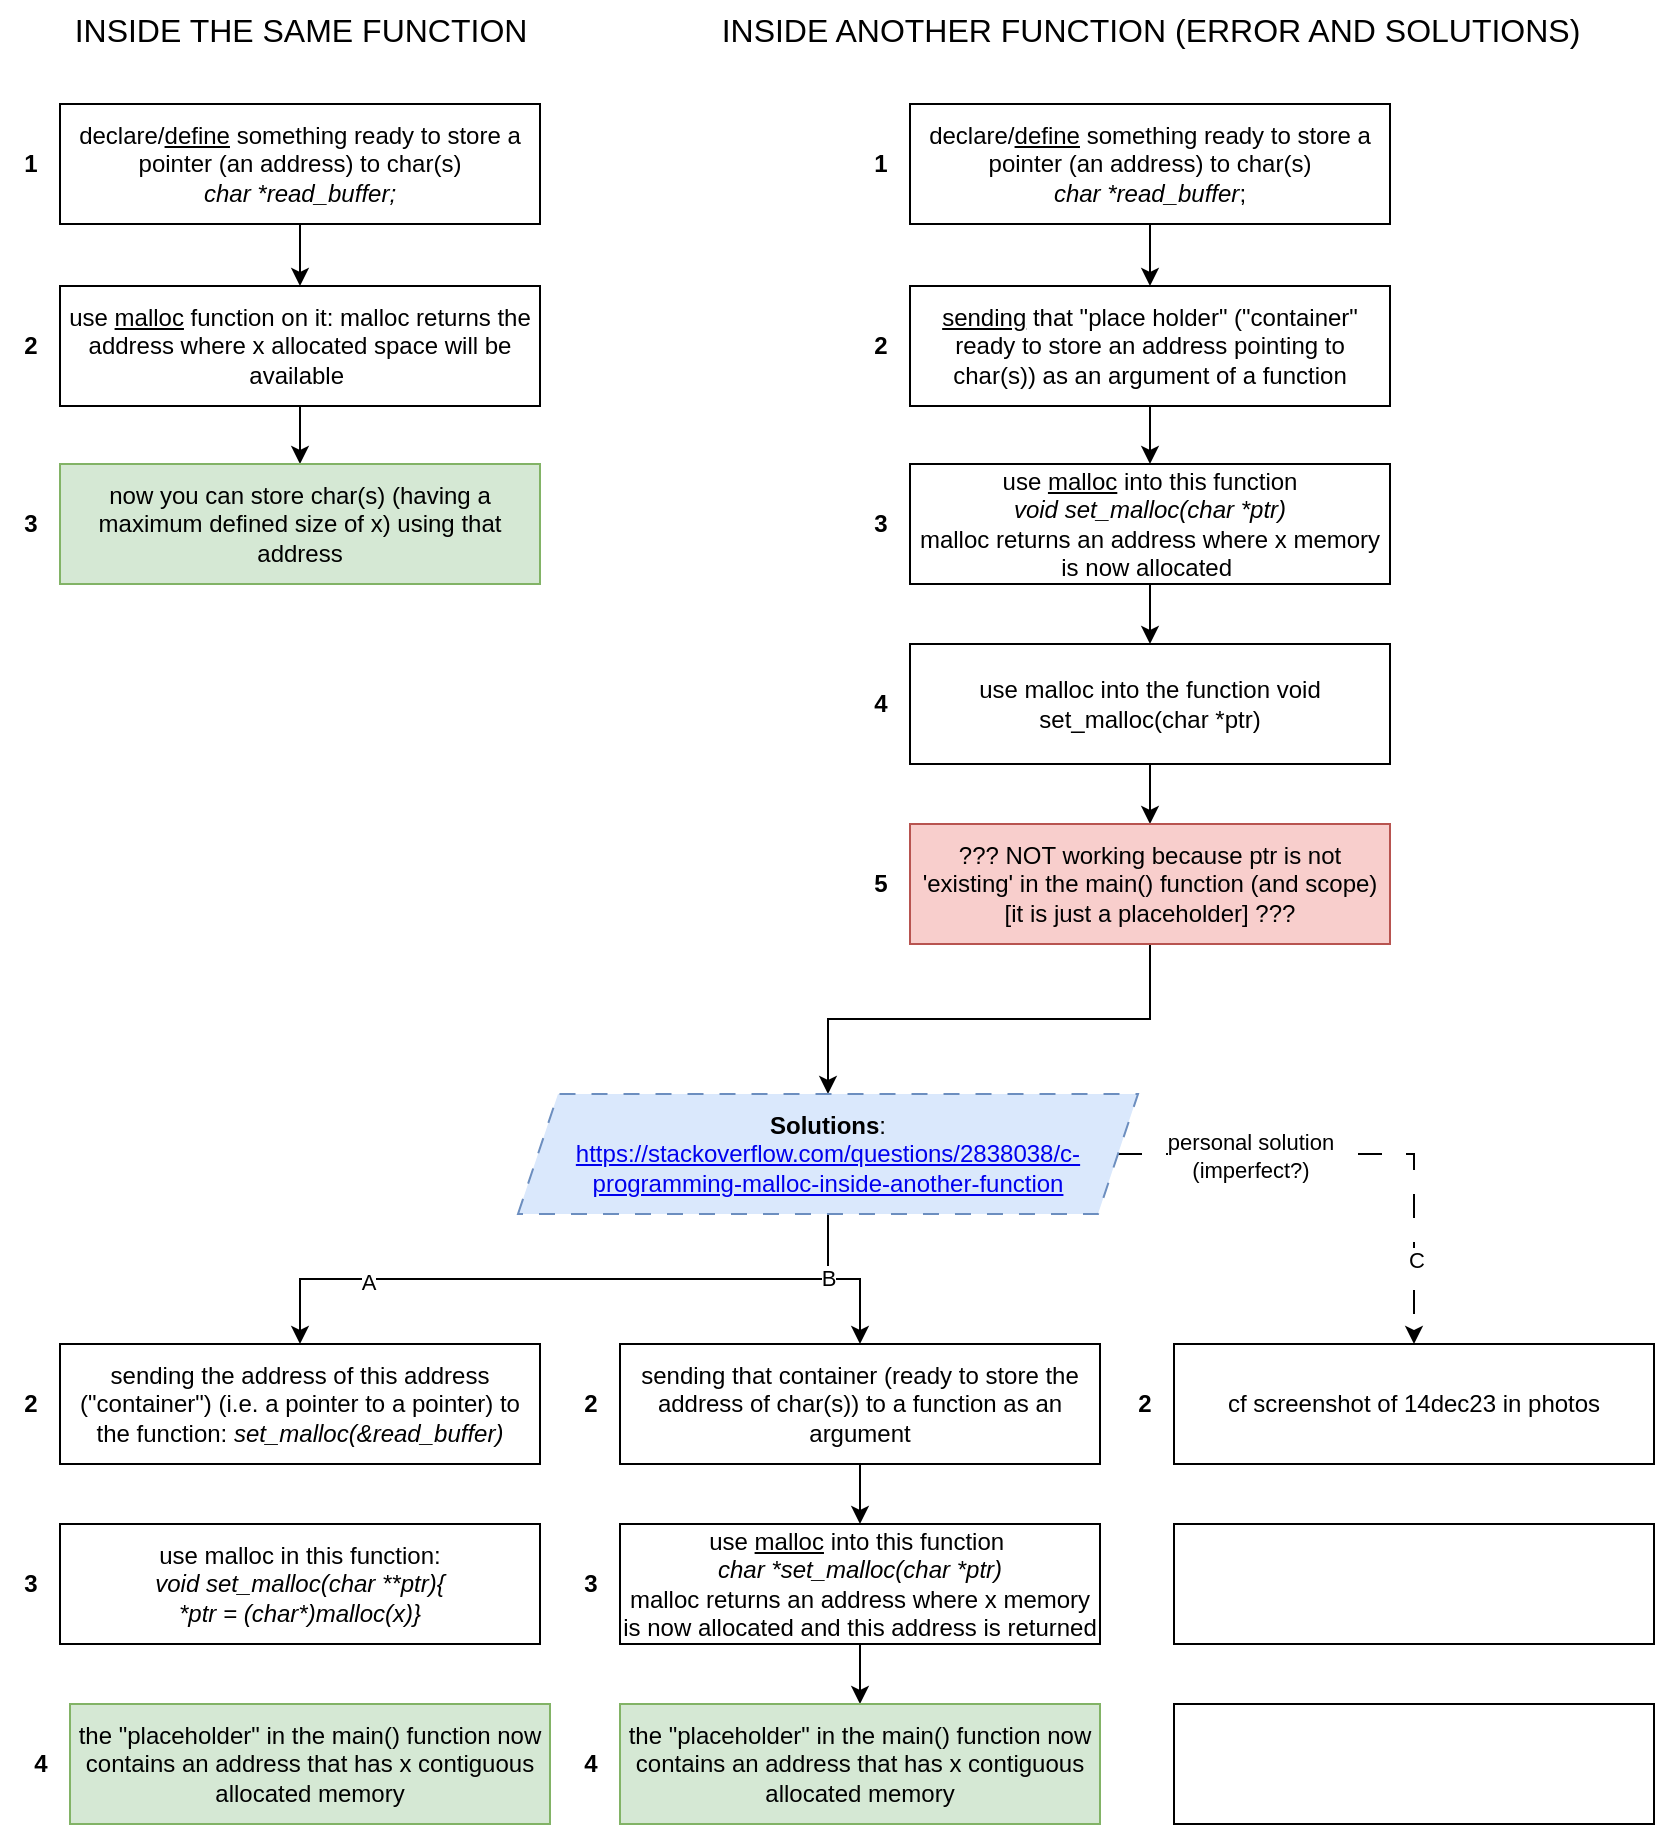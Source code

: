 <mxfile version="22.1.8" type="github">
  <diagram id="C5RBs43oDa-KdzZeNtuy" name="Page-1">
    <mxGraphModel dx="1242" dy="907" grid="1" gridSize="10" guides="1" tooltips="1" connect="1" arrows="1" fold="1" page="1" pageScale="1" pageWidth="827" pageHeight="1169" math="0" shadow="0">
      <root>
        <mxCell id="WIyWlLk6GJQsqaUBKTNV-0" />
        <mxCell id="WIyWlLk6GJQsqaUBKTNV-1" parent="WIyWlLk6GJQsqaUBKTNV-0" />
        <mxCell id="2JYnC2IdUpsd8ku6Hx6w-43" style="edgeStyle=orthogonalEdgeStyle;rounded=0;orthogonalLoop=1;jettySize=auto;html=1;" edge="1" parent="WIyWlLk6GJQsqaUBKTNV-1" source="2JYnC2IdUpsd8ku6Hx6w-0" target="2JYnC2IdUpsd8ku6Hx6w-3">
          <mxGeometry relative="1" as="geometry" />
        </mxCell>
        <mxCell id="2JYnC2IdUpsd8ku6Hx6w-0" value="declare/&lt;u&gt;define&lt;/u&gt; something ready to store a pointer (an address) to char(s)&lt;br&gt;&lt;i&gt;char *read_buffer;&lt;/i&gt;" style="whiteSpace=wrap;html=1;" vertex="1" parent="WIyWlLk6GJQsqaUBKTNV-1">
          <mxGeometry x="30" y="60" width="240" height="60" as="geometry" />
        </mxCell>
        <mxCell id="2JYnC2IdUpsd8ku6Hx6w-2" value="&lt;b&gt;1&lt;/b&gt;" style="text;html=1;align=center;verticalAlign=middle;resizable=0;points=[];autosize=1;strokeColor=none;fillColor=none;" vertex="1" parent="WIyWlLk6GJQsqaUBKTNV-1">
          <mxGeometry y="75" width="30" height="30" as="geometry" />
        </mxCell>
        <mxCell id="2JYnC2IdUpsd8ku6Hx6w-44" style="edgeStyle=orthogonalEdgeStyle;rounded=0;orthogonalLoop=1;jettySize=auto;html=1;" edge="1" parent="WIyWlLk6GJQsqaUBKTNV-1" source="2JYnC2IdUpsd8ku6Hx6w-3" target="2JYnC2IdUpsd8ku6Hx6w-7">
          <mxGeometry relative="1" as="geometry" />
        </mxCell>
        <mxCell id="2JYnC2IdUpsd8ku6Hx6w-3" value="use &lt;u&gt;malloc&lt;/u&gt; function on it: malloc returns the address where x allocated space will be available&amp;nbsp;" style="whiteSpace=wrap;html=1;" vertex="1" parent="WIyWlLk6GJQsqaUBKTNV-1">
          <mxGeometry x="30" y="151" width="240" height="60" as="geometry" />
        </mxCell>
        <mxCell id="2JYnC2IdUpsd8ku6Hx6w-4" value="&lt;b&gt;2&lt;/b&gt;" style="text;html=1;align=center;verticalAlign=middle;resizable=0;points=[];autosize=1;strokeColor=none;fillColor=none;" vertex="1" parent="WIyWlLk6GJQsqaUBKTNV-1">
          <mxGeometry y="166" width="30" height="30" as="geometry" />
        </mxCell>
        <mxCell id="2JYnC2IdUpsd8ku6Hx6w-6" value="&lt;font style=&quot;font-size: 16px;&quot;&gt;INSIDE THE SAME FUNCTION&lt;/font&gt;" style="text;html=1;align=center;verticalAlign=middle;resizable=0;points=[];autosize=1;strokeColor=none;fillColor=none;" vertex="1" parent="WIyWlLk6GJQsqaUBKTNV-1">
          <mxGeometry x="25" y="8" width="250" height="30" as="geometry" />
        </mxCell>
        <mxCell id="2JYnC2IdUpsd8ku6Hx6w-7" value="now you can store char(s) (having a maximum defined size of x) using that address" style="whiteSpace=wrap;html=1;fillColor=#d5e8d4;strokeColor=#82b366;" vertex="1" parent="WIyWlLk6GJQsqaUBKTNV-1">
          <mxGeometry x="30" y="240" width="240" height="60" as="geometry" />
        </mxCell>
        <mxCell id="2JYnC2IdUpsd8ku6Hx6w-8" value="&lt;b&gt;3&lt;/b&gt;" style="text;html=1;align=center;verticalAlign=middle;resizable=0;points=[];autosize=1;strokeColor=none;fillColor=none;" vertex="1" parent="WIyWlLk6GJQsqaUBKTNV-1">
          <mxGeometry y="255" width="30" height="30" as="geometry" />
        </mxCell>
        <mxCell id="2JYnC2IdUpsd8ku6Hx6w-38" style="edgeStyle=orthogonalEdgeStyle;rounded=0;orthogonalLoop=1;jettySize=auto;html=1;" edge="1" parent="WIyWlLk6GJQsqaUBKTNV-1" source="2JYnC2IdUpsd8ku6Hx6w-13" target="2JYnC2IdUpsd8ku6Hx6w-15">
          <mxGeometry relative="1" as="geometry" />
        </mxCell>
        <mxCell id="2JYnC2IdUpsd8ku6Hx6w-13" value="declare/&lt;u&gt;define&lt;/u&gt; something ready to store a pointer (an address) to char(s)&lt;br&gt;&lt;i&gt;char&lt;/i&gt;&lt;span style=&quot;white-space: pre;&quot;&gt;&lt;i&gt;&amp;nbsp;*read_buffer&lt;/i&gt;;&lt;/span&gt;" style="whiteSpace=wrap;html=1;" vertex="1" parent="WIyWlLk6GJQsqaUBKTNV-1">
          <mxGeometry x="455" y="60" width="240" height="60" as="geometry" />
        </mxCell>
        <mxCell id="2JYnC2IdUpsd8ku6Hx6w-14" value="&lt;b&gt;1&lt;/b&gt;" style="text;html=1;align=center;verticalAlign=middle;resizable=0;points=[];autosize=1;strokeColor=none;fillColor=none;" vertex="1" parent="WIyWlLk6GJQsqaUBKTNV-1">
          <mxGeometry x="425" y="75" width="30" height="30" as="geometry" />
        </mxCell>
        <mxCell id="2JYnC2IdUpsd8ku6Hx6w-39" style="edgeStyle=orthogonalEdgeStyle;rounded=0;orthogonalLoop=1;jettySize=auto;html=1;" edge="1" parent="WIyWlLk6GJQsqaUBKTNV-1" source="2JYnC2IdUpsd8ku6Hx6w-15" target="2JYnC2IdUpsd8ku6Hx6w-18">
          <mxGeometry relative="1" as="geometry" />
        </mxCell>
        <mxCell id="2JYnC2IdUpsd8ku6Hx6w-15" value="&lt;u&gt;sending&lt;/u&gt; that &quot;place holder&quot; (&quot;container&quot; ready to store an address pointing to char(s)) as an argument of a function" style="whiteSpace=wrap;html=1;" vertex="1" parent="WIyWlLk6GJQsqaUBKTNV-1">
          <mxGeometry x="455" y="151" width="240" height="60" as="geometry" />
        </mxCell>
        <mxCell id="2JYnC2IdUpsd8ku6Hx6w-16" value="&lt;b&gt;2&lt;/b&gt;" style="text;html=1;align=center;verticalAlign=middle;resizable=0;points=[];autosize=1;strokeColor=none;fillColor=none;" vertex="1" parent="WIyWlLk6GJQsqaUBKTNV-1">
          <mxGeometry x="425" y="166" width="30" height="30" as="geometry" />
        </mxCell>
        <mxCell id="2JYnC2IdUpsd8ku6Hx6w-17" value="&lt;font style=&quot;font-size: 16px;&quot;&gt;INSIDE ANOTHER FUNCTION (ERROR AND SOLUTIONS)&lt;/font&gt;" style="text;html=1;align=center;verticalAlign=middle;resizable=0;points=[];autosize=1;strokeColor=none;fillColor=none;" vertex="1" parent="WIyWlLk6GJQsqaUBKTNV-1">
          <mxGeometry x="350" y="8" width="450" height="30" as="geometry" />
        </mxCell>
        <mxCell id="2JYnC2IdUpsd8ku6Hx6w-41" style="edgeStyle=orthogonalEdgeStyle;rounded=0;orthogonalLoop=1;jettySize=auto;html=1;" edge="1" parent="WIyWlLk6GJQsqaUBKTNV-1" source="2JYnC2IdUpsd8ku6Hx6w-18" target="2JYnC2IdUpsd8ku6Hx6w-20">
          <mxGeometry relative="1" as="geometry" />
        </mxCell>
        <mxCell id="2JYnC2IdUpsd8ku6Hx6w-18" value="use &lt;u&gt;malloc&lt;/u&gt; into this function &lt;br&gt;&lt;i&gt;void set_malloc(char *ptr)&lt;br&gt;&lt;/i&gt;malloc returns an address where x memory is now allocated&amp;nbsp;" style="whiteSpace=wrap;html=1;" vertex="1" parent="WIyWlLk6GJQsqaUBKTNV-1">
          <mxGeometry x="455" y="240" width="240" height="60" as="geometry" />
        </mxCell>
        <mxCell id="2JYnC2IdUpsd8ku6Hx6w-19" value="&lt;b&gt;3&lt;/b&gt;" style="text;html=1;align=center;verticalAlign=middle;resizable=0;points=[];autosize=1;strokeColor=none;fillColor=none;" vertex="1" parent="WIyWlLk6GJQsqaUBKTNV-1">
          <mxGeometry x="425" y="255" width="30" height="30" as="geometry" />
        </mxCell>
        <mxCell id="2JYnC2IdUpsd8ku6Hx6w-42" style="edgeStyle=orthogonalEdgeStyle;rounded=0;orthogonalLoop=1;jettySize=auto;html=1;" edge="1" parent="WIyWlLk6GJQsqaUBKTNV-1" source="2JYnC2IdUpsd8ku6Hx6w-20" target="2JYnC2IdUpsd8ku6Hx6w-22">
          <mxGeometry relative="1" as="geometry" />
        </mxCell>
        <mxCell id="2JYnC2IdUpsd8ku6Hx6w-20" value="use malloc into the function void set_malloc(char *ptr)" style="whiteSpace=wrap;html=1;" vertex="1" parent="WIyWlLk6GJQsqaUBKTNV-1">
          <mxGeometry x="455" y="330" width="240" height="60" as="geometry" />
        </mxCell>
        <mxCell id="2JYnC2IdUpsd8ku6Hx6w-21" value="&lt;b&gt;4&lt;/b&gt;" style="text;html=1;align=center;verticalAlign=middle;resizable=0;points=[];autosize=1;strokeColor=none;fillColor=none;" vertex="1" parent="WIyWlLk6GJQsqaUBKTNV-1">
          <mxGeometry x="425" y="345" width="30" height="30" as="geometry" />
        </mxCell>
        <mxCell id="2JYnC2IdUpsd8ku6Hx6w-26" style="edgeStyle=orthogonalEdgeStyle;rounded=0;orthogonalLoop=1;jettySize=auto;html=1;entryX=0.5;entryY=0;entryDx=0;entryDy=0;" edge="1" parent="WIyWlLk6GJQsqaUBKTNV-1" source="2JYnC2IdUpsd8ku6Hx6w-22" target="2JYnC2IdUpsd8ku6Hx6w-25">
          <mxGeometry relative="1" as="geometry" />
        </mxCell>
        <mxCell id="2JYnC2IdUpsd8ku6Hx6w-22" value="??? NOT working because ptr is not &#39;existing&#39; in the main() function (and scope) [it is just a placeholder] ???" style="whiteSpace=wrap;html=1;fillColor=#f8cecc;strokeColor=#b85450;" vertex="1" parent="WIyWlLk6GJQsqaUBKTNV-1">
          <mxGeometry x="455" y="420" width="240" height="60" as="geometry" />
        </mxCell>
        <mxCell id="2JYnC2IdUpsd8ku6Hx6w-23" value="&lt;b&gt;5&lt;/b&gt;" style="text;html=1;align=center;verticalAlign=middle;resizable=0;points=[];autosize=1;strokeColor=none;fillColor=none;" vertex="1" parent="WIyWlLk6GJQsqaUBKTNV-1">
          <mxGeometry x="425" y="435" width="30" height="30" as="geometry" />
        </mxCell>
        <mxCell id="2JYnC2IdUpsd8ku6Hx6w-27" style="edgeStyle=orthogonalEdgeStyle;rounded=0;orthogonalLoop=1;jettySize=auto;html=1;" edge="1" parent="WIyWlLk6GJQsqaUBKTNV-1" source="2JYnC2IdUpsd8ku6Hx6w-25" target="2JYnC2IdUpsd8ku6Hx6w-30">
          <mxGeometry relative="1" as="geometry">
            <mxPoint x="110" y="680" as="targetPoint" />
          </mxGeometry>
        </mxCell>
        <mxCell id="2JYnC2IdUpsd8ku6Hx6w-33" value="A" style="edgeLabel;html=1;align=center;verticalAlign=middle;resizable=0;points=[];" vertex="1" connectable="0" parent="2JYnC2IdUpsd8ku6Hx6w-27">
          <mxGeometry x="0.598" relative="1" as="geometry">
            <mxPoint y="1" as="offset" />
          </mxGeometry>
        </mxCell>
        <mxCell id="2JYnC2IdUpsd8ku6Hx6w-28" style="edgeStyle=orthogonalEdgeStyle;rounded=0;orthogonalLoop=1;jettySize=auto;html=1;" edge="1" parent="WIyWlLk6GJQsqaUBKTNV-1" source="2JYnC2IdUpsd8ku6Hx6w-25" target="2JYnC2IdUpsd8ku6Hx6w-31">
          <mxGeometry relative="1" as="geometry">
            <mxPoint x="414" y="680" as="targetPoint" />
          </mxGeometry>
        </mxCell>
        <mxCell id="2JYnC2IdUpsd8ku6Hx6w-34" value="B" style="edgeLabel;html=1;align=center;verticalAlign=middle;resizable=0;points=[];" vertex="1" connectable="0" parent="2JYnC2IdUpsd8ku6Hx6w-28">
          <mxGeometry x="-0.206" relative="1" as="geometry">
            <mxPoint as="offset" />
          </mxGeometry>
        </mxCell>
        <mxCell id="2JYnC2IdUpsd8ku6Hx6w-29" style="edgeStyle=orthogonalEdgeStyle;rounded=0;orthogonalLoop=1;jettySize=auto;html=1;dashed=1;dashPattern=12 12;" edge="1" parent="WIyWlLk6GJQsqaUBKTNV-1" source="2JYnC2IdUpsd8ku6Hx6w-25" target="2JYnC2IdUpsd8ku6Hx6w-32">
          <mxGeometry relative="1" as="geometry">
            <mxPoint x="720" y="680" as="targetPoint" />
          </mxGeometry>
        </mxCell>
        <mxCell id="2JYnC2IdUpsd8ku6Hx6w-35" value="C" style="edgeLabel;html=1;align=center;verticalAlign=middle;resizable=0;points=[];" vertex="1" connectable="0" parent="2JYnC2IdUpsd8ku6Hx6w-29">
          <mxGeometry x="0.649" y="1" relative="1" as="geometry">
            <mxPoint as="offset" />
          </mxGeometry>
        </mxCell>
        <mxCell id="2JYnC2IdUpsd8ku6Hx6w-49" value="personal solution&lt;br&gt;(imperfect?)" style="edgeLabel;html=1;align=center;verticalAlign=middle;resizable=0;points=[];" vertex="1" connectable="0" parent="2JYnC2IdUpsd8ku6Hx6w-29">
          <mxGeometry x="-0.462" y="-1" relative="1" as="geometry">
            <mxPoint as="offset" />
          </mxGeometry>
        </mxCell>
        <mxCell id="2JYnC2IdUpsd8ku6Hx6w-25" value="&lt;font style=&quot;font-size: 12px;&quot;&gt;&lt;b&gt;Solutions&lt;/b&gt;:&lt;br&gt;&lt;a href=&quot;https://stackoverflow.com/questions/2838038/c-programming-malloc-inside-another-function&quot;&gt;https://stackoverflow.com/questions/2838038/c-programming-malloc-inside-another-function&lt;/a&gt;&lt;/font&gt;" style="shape=parallelogram;perimeter=parallelogramPerimeter;whiteSpace=wrap;html=1;fixedSize=1;dashed=1;dashPattern=8 8;fillColor=#dae8fc;strokeColor=#6c8ebf;" vertex="1" parent="WIyWlLk6GJQsqaUBKTNV-1">
          <mxGeometry x="259" y="555" width="310" height="60" as="geometry" />
        </mxCell>
        <mxCell id="2JYnC2IdUpsd8ku6Hx6w-30" value="sending the address of this address (&quot;container&quot;) (i.e. a pointer to a pointer) to the function: &lt;i&gt;set_malloc(&amp;amp;read_buffer)&lt;/i&gt;" style="whiteSpace=wrap;html=1;" vertex="1" parent="WIyWlLk6GJQsqaUBKTNV-1">
          <mxGeometry x="30" y="680" width="240" height="60" as="geometry" />
        </mxCell>
        <mxCell id="2JYnC2IdUpsd8ku6Hx6w-37" style="edgeStyle=orthogonalEdgeStyle;rounded=0;orthogonalLoop=1;jettySize=auto;html=1;" edge="1" parent="WIyWlLk6GJQsqaUBKTNV-1" source="2JYnC2IdUpsd8ku6Hx6w-31" target="2JYnC2IdUpsd8ku6Hx6w-36">
          <mxGeometry relative="1" as="geometry" />
        </mxCell>
        <mxCell id="2JYnC2IdUpsd8ku6Hx6w-31" value="sending that container (ready to store the address of char(s)) to a function as an argument" style="whiteSpace=wrap;html=1;" vertex="1" parent="WIyWlLk6GJQsqaUBKTNV-1">
          <mxGeometry x="310" y="680" width="240" height="60" as="geometry" />
        </mxCell>
        <mxCell id="2JYnC2IdUpsd8ku6Hx6w-32" value="cf screenshot of 14dec23 in photos" style="whiteSpace=wrap;html=1;" vertex="1" parent="WIyWlLk6GJQsqaUBKTNV-1">
          <mxGeometry x="587" y="680" width="240" height="60" as="geometry" />
        </mxCell>
        <mxCell id="2JYnC2IdUpsd8ku6Hx6w-46" style="edgeStyle=orthogonalEdgeStyle;rounded=0;orthogonalLoop=1;jettySize=auto;html=1;" edge="1" parent="WIyWlLk6GJQsqaUBKTNV-1" source="2JYnC2IdUpsd8ku6Hx6w-36" target="2JYnC2IdUpsd8ku6Hx6w-45">
          <mxGeometry relative="1" as="geometry" />
        </mxCell>
        <mxCell id="2JYnC2IdUpsd8ku6Hx6w-36" value="use&amp;nbsp;&lt;u style=&quot;border-color: var(--border-color);&quot;&gt;malloc&lt;/u&gt;&amp;nbsp;into this function&amp;nbsp;&lt;br style=&quot;border-color: var(--border-color);&quot;&gt;&lt;i style=&quot;border-color: var(--border-color);&quot;&gt;char *set_malloc(char *ptr)&lt;br style=&quot;border-color: var(--border-color);&quot;&gt;&lt;/i&gt;malloc returns an address where x memory is now allocated and this address is returned" style="whiteSpace=wrap;html=1;" vertex="1" parent="WIyWlLk6GJQsqaUBKTNV-1">
          <mxGeometry x="310" y="770" width="240" height="60" as="geometry" />
        </mxCell>
        <mxCell id="2JYnC2IdUpsd8ku6Hx6w-45" value="the &quot;placeholder&quot; in the main() function now contains an address that has x contiguous allocated memory" style="whiteSpace=wrap;html=1;fillColor=#d5e8d4;strokeColor=#82b366;" vertex="1" parent="WIyWlLk6GJQsqaUBKTNV-1">
          <mxGeometry x="310" y="860" width="240" height="60" as="geometry" />
        </mxCell>
        <mxCell id="2JYnC2IdUpsd8ku6Hx6w-50" value="&lt;b&gt;2&lt;/b&gt;" style="text;html=1;align=center;verticalAlign=middle;resizable=0;points=[];autosize=1;strokeColor=none;fillColor=none;" vertex="1" parent="WIyWlLk6GJQsqaUBKTNV-1">
          <mxGeometry y="695" width="30" height="30" as="geometry" />
        </mxCell>
        <mxCell id="2JYnC2IdUpsd8ku6Hx6w-51" value="&lt;b&gt;2&lt;/b&gt;" style="text;html=1;align=center;verticalAlign=middle;resizable=0;points=[];autosize=1;strokeColor=none;fillColor=none;" vertex="1" parent="WIyWlLk6GJQsqaUBKTNV-1">
          <mxGeometry x="280" y="695" width="30" height="30" as="geometry" />
        </mxCell>
        <mxCell id="2JYnC2IdUpsd8ku6Hx6w-52" value="&lt;b&gt;2&lt;/b&gt;" style="text;html=1;align=center;verticalAlign=middle;resizable=0;points=[];autosize=1;strokeColor=none;fillColor=none;" vertex="1" parent="WIyWlLk6GJQsqaUBKTNV-1">
          <mxGeometry x="557" y="695" width="30" height="30" as="geometry" />
        </mxCell>
        <mxCell id="2JYnC2IdUpsd8ku6Hx6w-53" value="&lt;b&gt;3&lt;/b&gt;" style="text;html=1;align=center;verticalAlign=middle;resizable=0;points=[];autosize=1;strokeColor=none;fillColor=none;" vertex="1" parent="WIyWlLk6GJQsqaUBKTNV-1">
          <mxGeometry x="280" y="785" width="30" height="30" as="geometry" />
        </mxCell>
        <mxCell id="2JYnC2IdUpsd8ku6Hx6w-54" value="&lt;b&gt;4&lt;/b&gt;" style="text;html=1;align=center;verticalAlign=middle;resizable=0;points=[];autosize=1;strokeColor=none;fillColor=none;" vertex="1" parent="WIyWlLk6GJQsqaUBKTNV-1">
          <mxGeometry x="280" y="875" width="30" height="30" as="geometry" />
        </mxCell>
        <mxCell id="2JYnC2IdUpsd8ku6Hx6w-56" value="" style="whiteSpace=wrap;html=1;" vertex="1" parent="WIyWlLk6GJQsqaUBKTNV-1">
          <mxGeometry x="587" y="770" width="240" height="60" as="geometry" />
        </mxCell>
        <mxCell id="2JYnC2IdUpsd8ku6Hx6w-57" value="" style="whiteSpace=wrap;html=1;" vertex="1" parent="WIyWlLk6GJQsqaUBKTNV-1">
          <mxGeometry x="587" y="860" width="240" height="60" as="geometry" />
        </mxCell>
        <mxCell id="2JYnC2IdUpsd8ku6Hx6w-58" value="use malloc in this function:&lt;br&gt;&lt;i&gt;void set_malloc(char **ptr){&lt;br&gt;*ptr = (char*)malloc(x)}&lt;br&gt;&lt;/i&gt;" style="whiteSpace=wrap;html=1;" vertex="1" parent="WIyWlLk6GJQsqaUBKTNV-1">
          <mxGeometry x="30" y="770" width="240" height="60" as="geometry" />
        </mxCell>
        <mxCell id="2JYnC2IdUpsd8ku6Hx6w-59" value="&lt;b&gt;3&lt;/b&gt;" style="text;html=1;align=center;verticalAlign=middle;resizable=0;points=[];autosize=1;strokeColor=none;fillColor=none;" vertex="1" parent="WIyWlLk6GJQsqaUBKTNV-1">
          <mxGeometry y="785" width="30" height="30" as="geometry" />
        </mxCell>
        <mxCell id="2JYnC2IdUpsd8ku6Hx6w-60" value="the &quot;placeholder&quot; in the main() function now contains an address that has x contiguous allocated memory" style="whiteSpace=wrap;html=1;fillColor=#d5e8d4;strokeColor=#82b366;" vertex="1" parent="WIyWlLk6GJQsqaUBKTNV-1">
          <mxGeometry x="35" y="860" width="240" height="60" as="geometry" />
        </mxCell>
        <mxCell id="2JYnC2IdUpsd8ku6Hx6w-61" value="&lt;b&gt;4&lt;/b&gt;" style="text;html=1;align=center;verticalAlign=middle;resizable=0;points=[];autosize=1;strokeColor=none;fillColor=none;" vertex="1" parent="WIyWlLk6GJQsqaUBKTNV-1">
          <mxGeometry x="5" y="875" width="30" height="30" as="geometry" />
        </mxCell>
      </root>
    </mxGraphModel>
  </diagram>
</mxfile>
